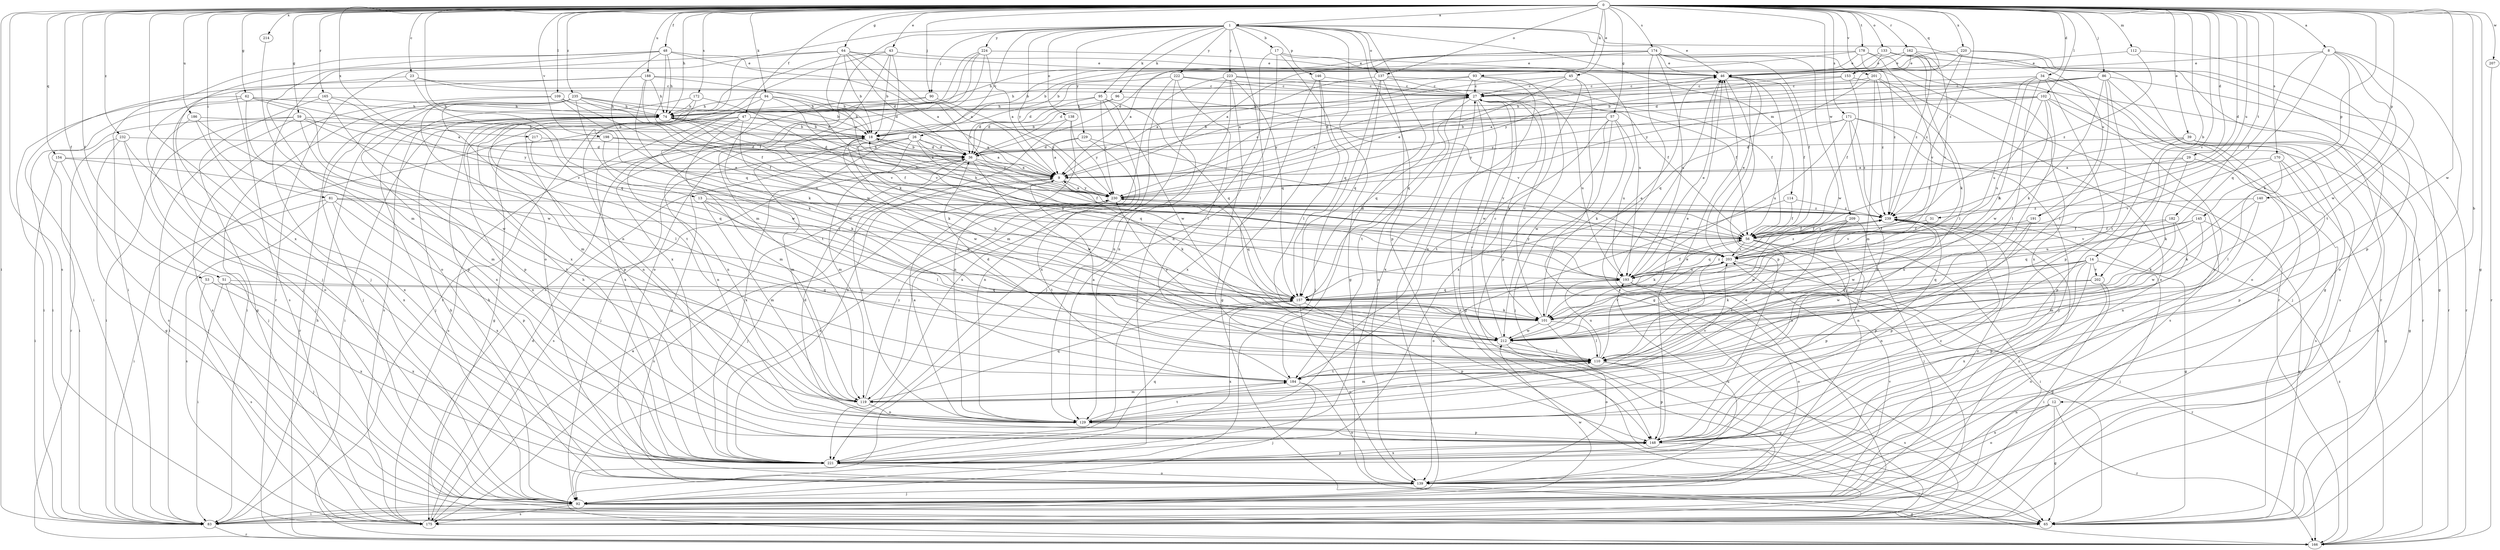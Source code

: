 strict digraph  {
0;
1;
8;
9;
12;
13;
14;
17;
18;
23;
26;
27;
29;
31;
34;
36;
39;
43;
45;
46;
47;
48;
51;
53;
56;
57;
59;
62;
64;
65;
74;
81;
83;
86;
90;
92;
93;
94;
95;
96;
101;
102;
109;
110;
112;
114;
119;
129;
133;
137;
138;
139;
140;
145;
146;
148;
153;
154;
157;
162;
165;
166;
170;
171;
172;
174;
175;
178;
182;
184;
186;
188;
191;
193;
198;
201;
202;
203;
207;
209;
212;
214;
217;
220;
221;
222;
223;
224;
229;
230;
232;
235;
239;
0 -> 1  [label=a];
0 -> 8  [label=a];
0 -> 12  [label=b];
0 -> 13  [label=b];
0 -> 14  [label=b];
0 -> 23  [label=c];
0 -> 29  [label=d];
0 -> 31  [label=d];
0 -> 34  [label=d];
0 -> 39  [label=e];
0 -> 43  [label=e];
0 -> 45  [label=e];
0 -> 47  [label=f];
0 -> 48  [label=f];
0 -> 51  [label=f];
0 -> 53  [label=f];
0 -> 57  [label=g];
0 -> 59  [label=g];
0 -> 62  [label=g];
0 -> 64  [label=g];
0 -> 65  [label=g];
0 -> 74  [label=h];
0 -> 81  [label=i];
0 -> 83  [label=i];
0 -> 86  [label=j];
0 -> 90  [label=j];
0 -> 93  [label=k];
0 -> 94  [label=k];
0 -> 102  [label=l];
0 -> 109  [label=l];
0 -> 112  [label=m];
0 -> 133  [label=o];
0 -> 137  [label=o];
0 -> 140  [label=p];
0 -> 145  [label=p];
0 -> 153  [label=q];
0 -> 154  [label=q];
0 -> 162  [label=r];
0 -> 165  [label=r];
0 -> 170  [label=s];
0 -> 171  [label=s];
0 -> 172  [label=s];
0 -> 174  [label=s];
0 -> 175  [label=s];
0 -> 178  [label=t];
0 -> 182  [label=t];
0 -> 186  [label=u];
0 -> 188  [label=u];
0 -> 191  [label=u];
0 -> 198  [label=v];
0 -> 201  [label=v];
0 -> 202  [label=v];
0 -> 207  [label=w];
0 -> 209  [label=w];
0 -> 212  [label=w];
0 -> 214  [label=x];
0 -> 217  [label=x];
0 -> 220  [label=x];
0 -> 221  [label=x];
0 -> 232  [label=z];
0 -> 235  [label=z];
0 -> 239  [label=z];
1 -> 17  [label=b];
1 -> 26  [label=c];
1 -> 46  [label=e];
1 -> 65  [label=g];
1 -> 90  [label=j];
1 -> 95  [label=k];
1 -> 96  [label=k];
1 -> 110  [label=l];
1 -> 114  [label=m];
1 -> 119  [label=m];
1 -> 137  [label=o];
1 -> 138  [label=o];
1 -> 139  [label=o];
1 -> 146  [label=p];
1 -> 148  [label=p];
1 -> 184  [label=t];
1 -> 191  [label=u];
1 -> 222  [label=y];
1 -> 223  [label=y];
1 -> 224  [label=y];
1 -> 229  [label=y];
1 -> 230  [label=y];
8 -> 46  [label=e];
8 -> 56  [label=f];
8 -> 101  [label=k];
8 -> 157  [label=q];
8 -> 184  [label=t];
8 -> 212  [label=w];
8 -> 221  [label=x];
9 -> 27  [label=c];
9 -> 74  [label=h];
9 -> 92  [label=j];
9 -> 101  [label=k];
9 -> 230  [label=y];
12 -> 65  [label=g];
12 -> 129  [label=n];
12 -> 139  [label=o];
12 -> 166  [label=r];
12 -> 221  [label=x];
13 -> 110  [label=l];
13 -> 119  [label=m];
13 -> 157  [label=q];
13 -> 239  [label=z];
14 -> 92  [label=j];
14 -> 129  [label=n];
14 -> 148  [label=p];
14 -> 157  [label=q];
14 -> 193  [label=u];
14 -> 202  [label=v];
14 -> 212  [label=w];
14 -> 221  [label=x];
17 -> 46  [label=e];
17 -> 129  [label=n];
17 -> 157  [label=q];
17 -> 166  [label=r];
17 -> 193  [label=u];
18 -> 36  [label=d];
18 -> 119  [label=m];
18 -> 129  [label=n];
18 -> 175  [label=s];
18 -> 212  [label=w];
18 -> 230  [label=y];
23 -> 27  [label=c];
23 -> 36  [label=d];
23 -> 92  [label=j];
23 -> 157  [label=q];
26 -> 9  [label=a];
26 -> 36  [label=d];
26 -> 92  [label=j];
26 -> 119  [label=m];
26 -> 139  [label=o];
26 -> 157  [label=q];
26 -> 193  [label=u];
26 -> 221  [label=x];
27 -> 65  [label=g];
27 -> 74  [label=h];
27 -> 101  [label=k];
27 -> 157  [label=q];
27 -> 175  [label=s];
27 -> 184  [label=t];
27 -> 193  [label=u];
27 -> 212  [label=w];
27 -> 230  [label=y];
29 -> 9  [label=a];
29 -> 56  [label=f];
29 -> 101  [label=k];
29 -> 175  [label=s];
31 -> 56  [label=f];
31 -> 203  [label=v];
34 -> 27  [label=c];
34 -> 92  [label=j];
34 -> 101  [label=k];
34 -> 110  [label=l];
34 -> 139  [label=o];
34 -> 148  [label=p];
34 -> 193  [label=u];
36 -> 9  [label=a];
36 -> 18  [label=b];
36 -> 56  [label=f];
36 -> 129  [label=n];
36 -> 175  [label=s];
36 -> 212  [label=w];
39 -> 36  [label=d];
39 -> 56  [label=f];
39 -> 65  [label=g];
39 -> 83  [label=i];
39 -> 148  [label=p];
39 -> 175  [label=s];
43 -> 18  [label=b];
43 -> 46  [label=e];
43 -> 101  [label=k];
43 -> 129  [label=n];
43 -> 212  [label=w];
43 -> 221  [label=x];
45 -> 9  [label=a];
45 -> 27  [label=c];
45 -> 65  [label=g];
45 -> 157  [label=q];
45 -> 221  [label=x];
46 -> 27  [label=c];
46 -> 56  [label=f];
46 -> 83  [label=i];
46 -> 92  [label=j];
46 -> 148  [label=p];
47 -> 9  [label=a];
47 -> 18  [label=b];
47 -> 65  [label=g];
47 -> 83  [label=i];
47 -> 101  [label=k];
47 -> 119  [label=m];
47 -> 129  [label=n];
48 -> 9  [label=a];
48 -> 46  [label=e];
48 -> 56  [label=f];
48 -> 74  [label=h];
48 -> 83  [label=i];
48 -> 92  [label=j];
48 -> 139  [label=o];
48 -> 157  [label=q];
51 -> 83  [label=i];
51 -> 92  [label=j];
51 -> 157  [label=q];
51 -> 221  [label=x];
53 -> 157  [label=q];
53 -> 175  [label=s];
53 -> 221  [label=x];
56 -> 74  [label=h];
56 -> 83  [label=i];
56 -> 101  [label=k];
56 -> 148  [label=p];
56 -> 184  [label=t];
56 -> 203  [label=v];
56 -> 239  [label=z];
57 -> 9  [label=a];
57 -> 18  [label=b];
57 -> 92  [label=j];
57 -> 101  [label=k];
57 -> 184  [label=t];
57 -> 193  [label=u];
57 -> 212  [label=w];
59 -> 18  [label=b];
59 -> 83  [label=i];
59 -> 110  [label=l];
59 -> 119  [label=m];
59 -> 166  [label=r];
59 -> 175  [label=s];
59 -> 230  [label=y];
62 -> 9  [label=a];
62 -> 74  [label=h];
62 -> 83  [label=i];
62 -> 139  [label=o];
62 -> 148  [label=p];
62 -> 212  [label=w];
64 -> 9  [label=a];
64 -> 18  [label=b];
64 -> 36  [label=d];
64 -> 46  [label=e];
64 -> 92  [label=j];
64 -> 166  [label=r];
64 -> 230  [label=y];
64 -> 239  [label=z];
74 -> 18  [label=b];
74 -> 56  [label=f];
74 -> 92  [label=j];
74 -> 129  [label=n];
74 -> 166  [label=r];
74 -> 221  [label=x];
81 -> 83  [label=i];
81 -> 148  [label=p];
81 -> 175  [label=s];
81 -> 203  [label=v];
81 -> 221  [label=x];
81 -> 239  [label=z];
83 -> 27  [label=c];
83 -> 46  [label=e];
83 -> 74  [label=h];
83 -> 166  [label=r];
86 -> 18  [label=b];
86 -> 27  [label=c];
86 -> 101  [label=k];
86 -> 110  [label=l];
86 -> 166  [label=r];
86 -> 175  [label=s];
86 -> 184  [label=t];
86 -> 230  [label=y];
90 -> 74  [label=h];
90 -> 221  [label=x];
90 -> 230  [label=y];
92 -> 65  [label=g];
92 -> 74  [label=h];
92 -> 83  [label=i];
92 -> 175  [label=s];
92 -> 203  [label=v];
92 -> 212  [label=w];
92 -> 239  [label=z];
93 -> 27  [label=c];
93 -> 36  [label=d];
93 -> 74  [label=h];
93 -> 129  [label=n];
93 -> 148  [label=p];
93 -> 221  [label=x];
94 -> 18  [label=b];
94 -> 74  [label=h];
94 -> 184  [label=t];
94 -> 203  [label=v];
94 -> 212  [label=w];
94 -> 230  [label=y];
95 -> 36  [label=d];
95 -> 74  [label=h];
95 -> 157  [label=q];
95 -> 212  [label=w];
95 -> 221  [label=x];
95 -> 230  [label=y];
96 -> 36  [label=d];
96 -> 74  [label=h];
96 -> 203  [label=v];
101 -> 18  [label=b];
101 -> 27  [label=c];
101 -> 46  [label=e];
101 -> 110  [label=l];
101 -> 139  [label=o];
101 -> 212  [label=w];
102 -> 36  [label=d];
102 -> 74  [label=h];
102 -> 92  [label=j];
102 -> 110  [label=l];
102 -> 166  [label=r];
102 -> 193  [label=u];
102 -> 212  [label=w];
102 -> 230  [label=y];
109 -> 74  [label=h];
109 -> 101  [label=k];
109 -> 119  [label=m];
109 -> 175  [label=s];
109 -> 193  [label=u];
110 -> 36  [label=d];
110 -> 46  [label=e];
110 -> 119  [label=m];
110 -> 148  [label=p];
110 -> 175  [label=s];
110 -> 184  [label=t];
110 -> 193  [label=u];
112 -> 46  [label=e];
112 -> 148  [label=p];
112 -> 239  [label=z];
114 -> 56  [label=f];
114 -> 139  [label=o];
114 -> 239  [label=z];
119 -> 129  [label=n];
119 -> 157  [label=q];
119 -> 203  [label=v];
119 -> 230  [label=y];
129 -> 9  [label=a];
129 -> 110  [label=l];
129 -> 148  [label=p];
129 -> 184  [label=t];
133 -> 36  [label=d];
133 -> 46  [label=e];
133 -> 65  [label=g];
133 -> 101  [label=k];
133 -> 221  [label=x];
137 -> 9  [label=a];
137 -> 27  [label=c];
137 -> 56  [label=f];
137 -> 92  [label=j];
137 -> 139  [label=o];
137 -> 157  [label=q];
138 -> 18  [label=b];
138 -> 129  [label=n];
138 -> 221  [label=x];
138 -> 230  [label=y];
139 -> 74  [label=h];
139 -> 92  [label=j];
139 -> 193  [label=u];
139 -> 239  [label=z];
140 -> 101  [label=k];
140 -> 129  [label=n];
140 -> 239  [label=z];
145 -> 56  [label=f];
145 -> 65  [label=g];
145 -> 157  [label=q];
145 -> 193  [label=u];
145 -> 212  [label=w];
146 -> 27  [label=c];
146 -> 65  [label=g];
146 -> 110  [label=l];
146 -> 221  [label=x];
148 -> 36  [label=d];
148 -> 46  [label=e];
148 -> 74  [label=h];
148 -> 166  [label=r];
148 -> 221  [label=x];
153 -> 9  [label=a];
153 -> 27  [label=c];
153 -> 56  [label=f];
153 -> 166  [label=r];
154 -> 9  [label=a];
154 -> 83  [label=i];
154 -> 92  [label=j];
154 -> 184  [label=t];
157 -> 101  [label=k];
157 -> 139  [label=o];
157 -> 148  [label=p];
157 -> 221  [label=x];
157 -> 239  [label=z];
162 -> 18  [label=b];
162 -> 46  [label=e];
162 -> 166  [label=r];
162 -> 203  [label=v];
162 -> 230  [label=y];
162 -> 239  [label=z];
165 -> 65  [label=g];
165 -> 74  [label=h];
165 -> 83  [label=i];
165 -> 148  [label=p];
165 -> 203  [label=v];
166 -> 239  [label=z];
170 -> 9  [label=a];
170 -> 65  [label=g];
170 -> 110  [label=l];
170 -> 148  [label=p];
170 -> 203  [label=v];
171 -> 18  [label=b];
171 -> 92  [label=j];
171 -> 129  [label=n];
171 -> 175  [label=s];
171 -> 193  [label=u];
171 -> 230  [label=y];
171 -> 239  [label=z];
172 -> 74  [label=h];
172 -> 148  [label=p];
172 -> 175  [label=s];
172 -> 203  [label=v];
174 -> 9  [label=a];
174 -> 18  [label=b];
174 -> 46  [label=e];
174 -> 56  [label=f];
174 -> 74  [label=h];
174 -> 166  [label=r];
174 -> 175  [label=s];
174 -> 193  [label=u];
174 -> 212  [label=w];
175 -> 9  [label=a];
175 -> 36  [label=d];
178 -> 9  [label=a];
178 -> 18  [label=b];
178 -> 46  [label=e];
178 -> 139  [label=o];
178 -> 203  [label=v];
178 -> 239  [label=z];
182 -> 56  [label=f];
182 -> 101  [label=k];
182 -> 119  [label=m];
182 -> 203  [label=v];
184 -> 9  [label=a];
184 -> 92  [label=j];
184 -> 119  [label=m];
184 -> 139  [label=o];
186 -> 18  [label=b];
186 -> 92  [label=j];
186 -> 212  [label=w];
186 -> 221  [label=x];
188 -> 18  [label=b];
188 -> 27  [label=c];
188 -> 56  [label=f];
188 -> 74  [label=h];
188 -> 83  [label=i];
188 -> 101  [label=k];
188 -> 175  [label=s];
191 -> 56  [label=f];
191 -> 129  [label=n];
191 -> 148  [label=p];
193 -> 18  [label=b];
193 -> 46  [label=e];
193 -> 56  [label=f];
193 -> 139  [label=o];
193 -> 157  [label=q];
193 -> 166  [label=r];
193 -> 230  [label=y];
198 -> 9  [label=a];
198 -> 36  [label=d];
198 -> 83  [label=i];
198 -> 101  [label=k];
201 -> 27  [label=c];
201 -> 110  [label=l];
201 -> 119  [label=m];
201 -> 139  [label=o];
201 -> 157  [label=q];
201 -> 239  [label=z];
202 -> 83  [label=i];
202 -> 101  [label=k];
202 -> 139  [label=o];
202 -> 157  [label=q];
203 -> 46  [label=e];
203 -> 65  [label=g];
203 -> 110  [label=l];
203 -> 193  [label=u];
203 -> 239  [label=z];
207 -> 166  [label=r];
209 -> 56  [label=f];
209 -> 92  [label=j];
209 -> 110  [label=l];
209 -> 129  [label=n];
209 -> 157  [label=q];
209 -> 212  [label=w];
212 -> 27  [label=c];
212 -> 65  [label=g];
212 -> 110  [label=l];
212 -> 203  [label=v];
212 -> 230  [label=y];
214 -> 119  [label=m];
217 -> 36  [label=d];
217 -> 157  [label=q];
220 -> 36  [label=d];
220 -> 46  [label=e];
220 -> 65  [label=g];
220 -> 139  [label=o];
220 -> 239  [label=z];
221 -> 139  [label=o];
221 -> 148  [label=p];
221 -> 157  [label=q];
221 -> 239  [label=z];
222 -> 27  [label=c];
222 -> 36  [label=d];
222 -> 56  [label=f];
222 -> 110  [label=l];
222 -> 119  [label=m];
222 -> 129  [label=n];
223 -> 27  [label=c];
223 -> 56  [label=f];
223 -> 92  [label=j];
223 -> 110  [label=l];
223 -> 129  [label=n];
223 -> 157  [label=q];
223 -> 221  [label=x];
224 -> 9  [label=a];
224 -> 46  [label=e];
224 -> 139  [label=o];
224 -> 166  [label=r];
224 -> 175  [label=s];
224 -> 221  [label=x];
229 -> 9  [label=a];
229 -> 36  [label=d];
229 -> 129  [label=n];
229 -> 203  [label=v];
230 -> 9  [label=a];
230 -> 46  [label=e];
230 -> 157  [label=q];
230 -> 175  [label=s];
230 -> 184  [label=t];
230 -> 221  [label=x];
230 -> 239  [label=z];
232 -> 36  [label=d];
232 -> 65  [label=g];
232 -> 83  [label=i];
232 -> 92  [label=j];
232 -> 221  [label=x];
235 -> 18  [label=b];
235 -> 36  [label=d];
235 -> 56  [label=f];
235 -> 74  [label=h];
235 -> 83  [label=i];
235 -> 92  [label=j];
235 -> 184  [label=t];
235 -> 212  [label=w];
235 -> 221  [label=x];
239 -> 56  [label=f];
239 -> 65  [label=g];
239 -> 74  [label=h];
239 -> 148  [label=p];
239 -> 212  [label=w];
}
